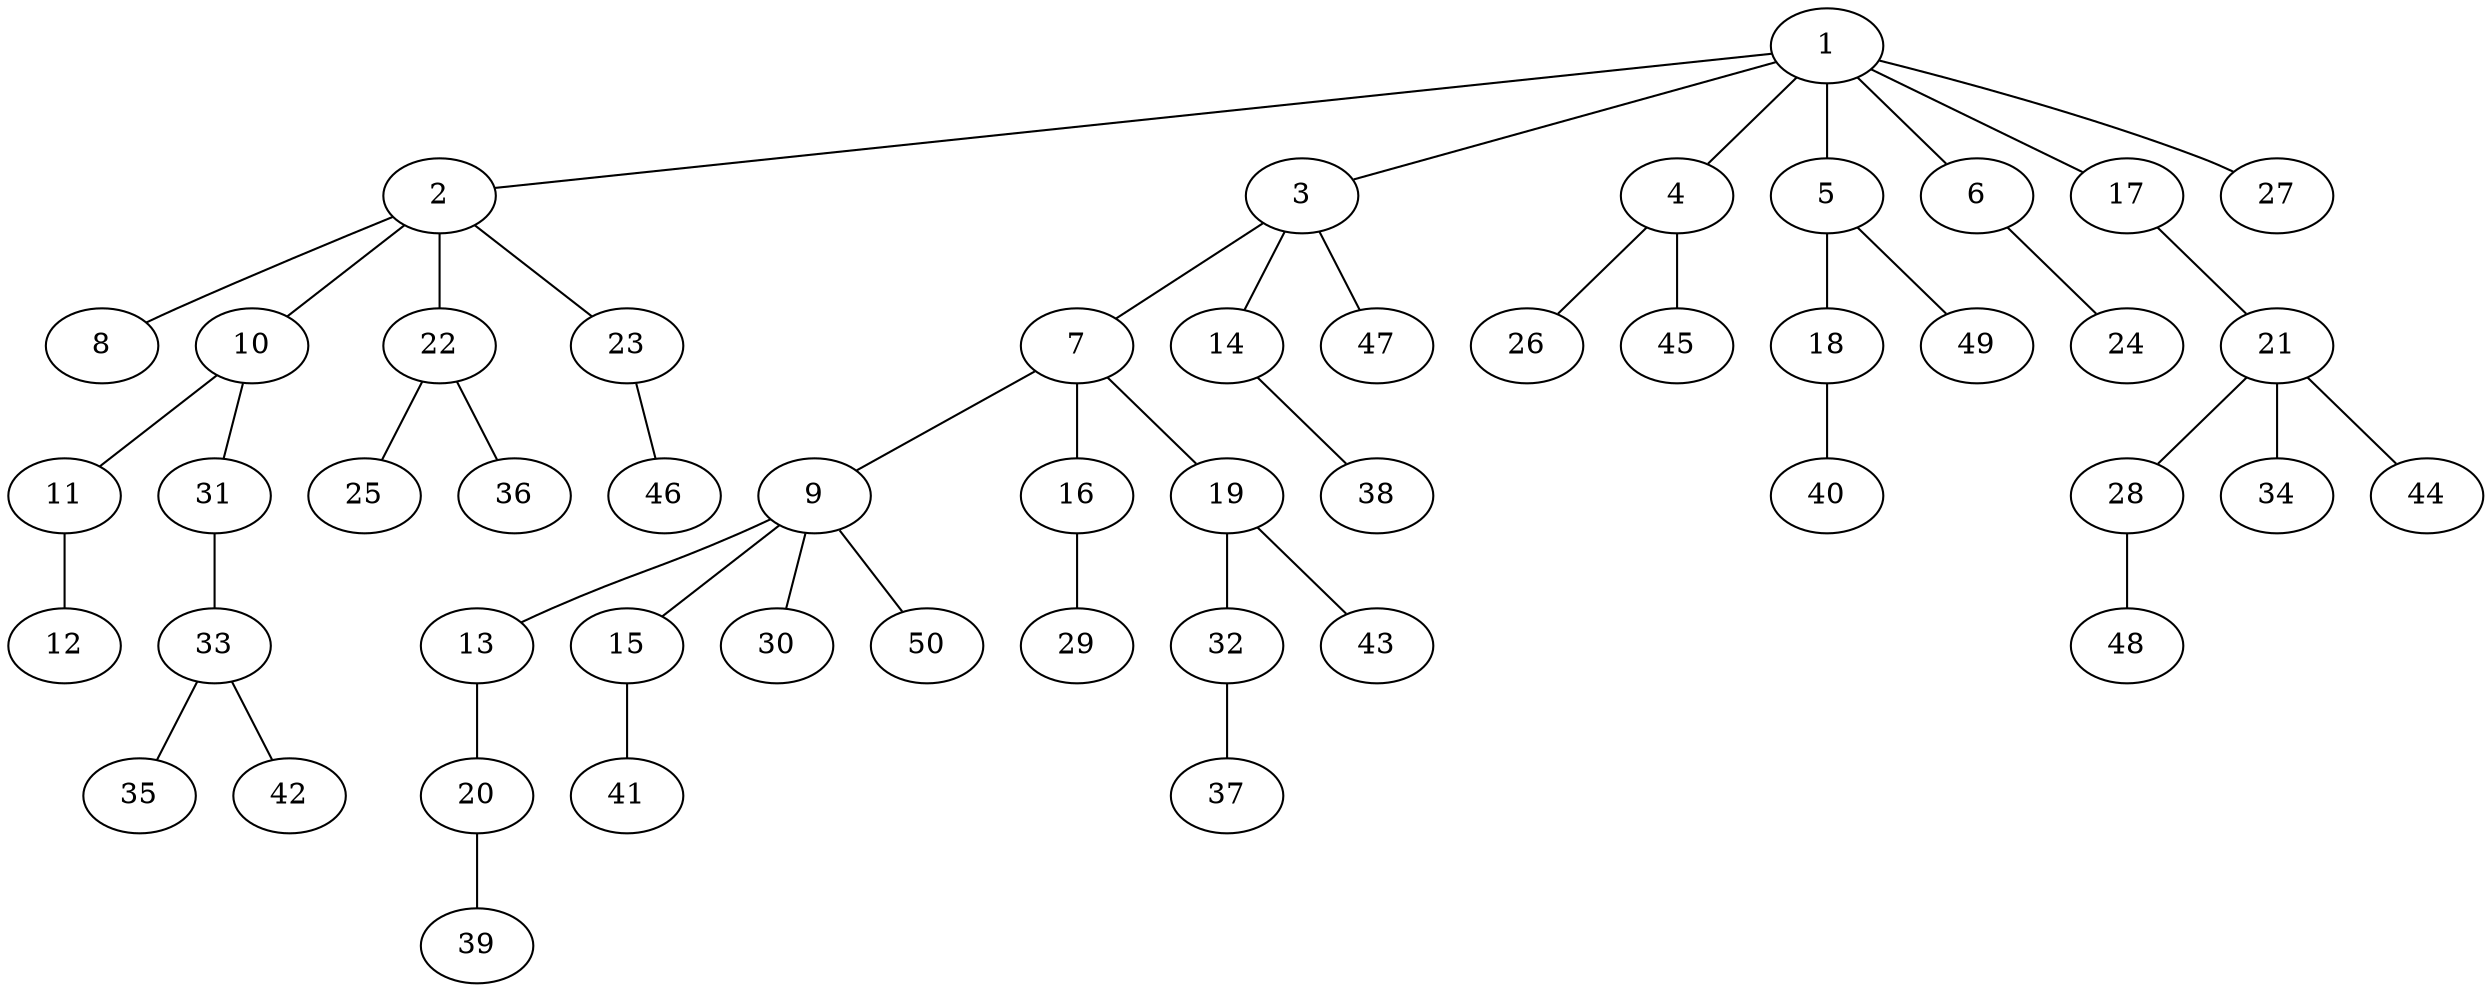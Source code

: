 graph graphname {1--2
1--3
1--4
1--5
1--6
1--17
1--27
2--8
2--10
2--22
2--23
3--7
3--14
3--47
4--26
4--45
5--18
5--49
6--24
7--9
7--16
7--19
9--13
9--15
9--30
9--50
10--11
10--31
11--12
13--20
14--38
15--41
16--29
17--21
18--40
19--32
19--43
20--39
21--28
21--34
21--44
22--25
22--36
23--46
28--48
31--33
32--37
33--35
33--42
}
